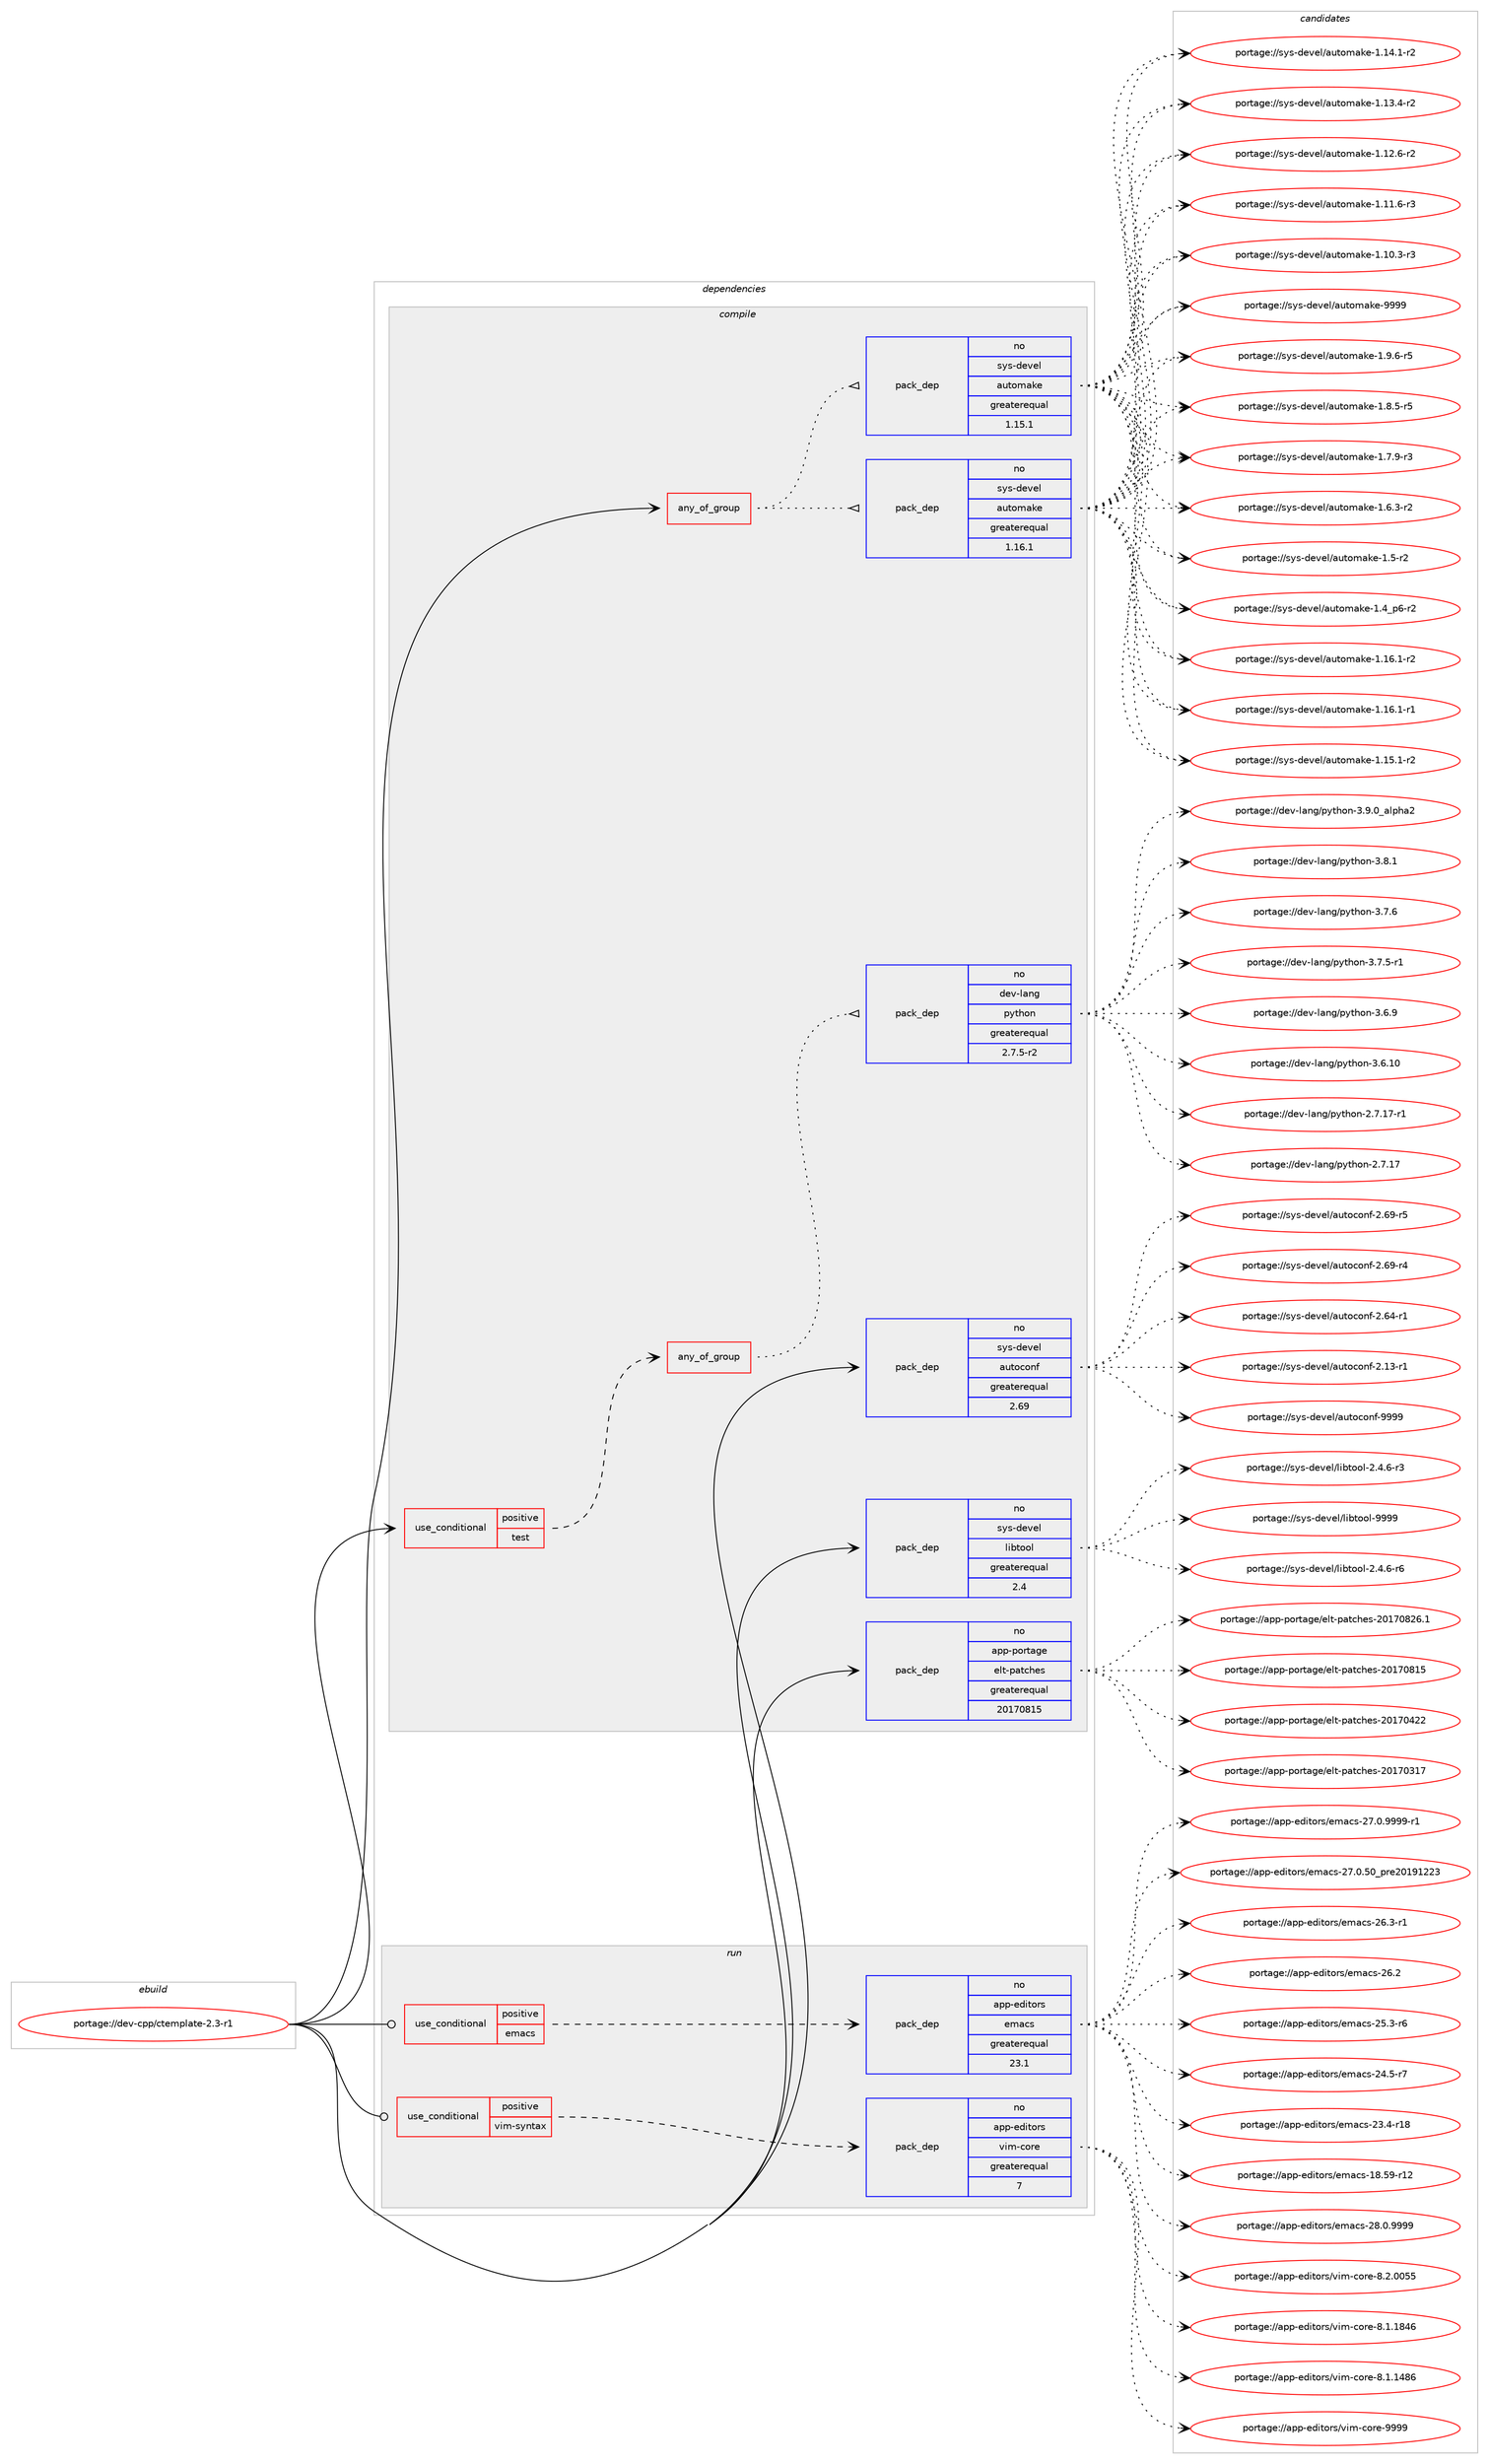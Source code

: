 digraph prolog {

# *************
# Graph options
# *************

newrank=true;
concentrate=true;
compound=true;
graph [rankdir=LR,fontname=Helvetica,fontsize=10,ranksep=1.5];#, ranksep=2.5, nodesep=0.2];
edge  [arrowhead=vee];
node  [fontname=Helvetica,fontsize=10];

# **********
# The ebuild
# **********

subgraph cluster_leftcol {
color=gray;
label=<<i>ebuild</i>>;
id [label="portage://dev-cpp/ctemplate-2.3-r1", color=red, width=4, href="../dev-cpp/ctemplate-2.3-r1.svg"];
}

# ****************
# The dependencies
# ****************

subgraph cluster_midcol {
color=gray;
label=<<i>dependencies</i>>;
subgraph cluster_compile {
fillcolor="#eeeeee";
style=filled;
label=<<i>compile</i>>;
subgraph any7094 {
dependency586498 [label=<<TABLE BORDER="0" CELLBORDER="1" CELLSPACING="0" CELLPADDING="4"><TR><TD CELLPADDING="10">any_of_group</TD></TR></TABLE>>, shape=none, color=red];subgraph pack440180 {
dependency586499 [label=<<TABLE BORDER="0" CELLBORDER="1" CELLSPACING="0" CELLPADDING="4" WIDTH="220"><TR><TD ROWSPAN="6" CELLPADDING="30">pack_dep</TD></TR><TR><TD WIDTH="110">no</TD></TR><TR><TD>sys-devel</TD></TR><TR><TD>automake</TD></TR><TR><TD>greaterequal</TD></TR><TR><TD>1.16.1</TD></TR></TABLE>>, shape=none, color=blue];
}
dependency586498:e -> dependency586499:w [weight=20,style="dotted",arrowhead="oinv"];
subgraph pack440181 {
dependency586500 [label=<<TABLE BORDER="0" CELLBORDER="1" CELLSPACING="0" CELLPADDING="4" WIDTH="220"><TR><TD ROWSPAN="6" CELLPADDING="30">pack_dep</TD></TR><TR><TD WIDTH="110">no</TD></TR><TR><TD>sys-devel</TD></TR><TR><TD>automake</TD></TR><TR><TD>greaterequal</TD></TR><TR><TD>1.15.1</TD></TR></TABLE>>, shape=none, color=blue];
}
dependency586498:e -> dependency586500:w [weight=20,style="dotted",arrowhead="oinv"];
}
id:e -> dependency586498:w [weight=20,style="solid",arrowhead="vee"];
subgraph cond138963 {
dependency586501 [label=<<TABLE BORDER="0" CELLBORDER="1" CELLSPACING="0" CELLPADDING="4"><TR><TD ROWSPAN="3" CELLPADDING="10">use_conditional</TD></TR><TR><TD>positive</TD></TR><TR><TD>test</TD></TR></TABLE>>, shape=none, color=red];
subgraph any7095 {
dependency586502 [label=<<TABLE BORDER="0" CELLBORDER="1" CELLSPACING="0" CELLPADDING="4"><TR><TD CELLPADDING="10">any_of_group</TD></TR></TABLE>>, shape=none, color=red];subgraph pack440182 {
dependency586503 [label=<<TABLE BORDER="0" CELLBORDER="1" CELLSPACING="0" CELLPADDING="4" WIDTH="220"><TR><TD ROWSPAN="6" CELLPADDING="30">pack_dep</TD></TR><TR><TD WIDTH="110">no</TD></TR><TR><TD>dev-lang</TD></TR><TR><TD>python</TD></TR><TR><TD>greaterequal</TD></TR><TR><TD>2.7.5-r2</TD></TR></TABLE>>, shape=none, color=blue];
}
dependency586502:e -> dependency586503:w [weight=20,style="dotted",arrowhead="oinv"];
}
dependency586501:e -> dependency586502:w [weight=20,style="dashed",arrowhead="vee"];
}
id:e -> dependency586501:w [weight=20,style="solid",arrowhead="vee"];
subgraph pack440183 {
dependency586504 [label=<<TABLE BORDER="0" CELLBORDER="1" CELLSPACING="0" CELLPADDING="4" WIDTH="220"><TR><TD ROWSPAN="6" CELLPADDING="30">pack_dep</TD></TR><TR><TD WIDTH="110">no</TD></TR><TR><TD>app-portage</TD></TR><TR><TD>elt-patches</TD></TR><TR><TD>greaterequal</TD></TR><TR><TD>20170815</TD></TR></TABLE>>, shape=none, color=blue];
}
id:e -> dependency586504:w [weight=20,style="solid",arrowhead="vee"];
subgraph pack440184 {
dependency586505 [label=<<TABLE BORDER="0" CELLBORDER="1" CELLSPACING="0" CELLPADDING="4" WIDTH="220"><TR><TD ROWSPAN="6" CELLPADDING="30">pack_dep</TD></TR><TR><TD WIDTH="110">no</TD></TR><TR><TD>sys-devel</TD></TR><TR><TD>autoconf</TD></TR><TR><TD>greaterequal</TD></TR><TR><TD>2.69</TD></TR></TABLE>>, shape=none, color=blue];
}
id:e -> dependency586505:w [weight=20,style="solid",arrowhead="vee"];
subgraph pack440185 {
dependency586506 [label=<<TABLE BORDER="0" CELLBORDER="1" CELLSPACING="0" CELLPADDING="4" WIDTH="220"><TR><TD ROWSPAN="6" CELLPADDING="30">pack_dep</TD></TR><TR><TD WIDTH="110">no</TD></TR><TR><TD>sys-devel</TD></TR><TR><TD>libtool</TD></TR><TR><TD>greaterequal</TD></TR><TR><TD>2.4</TD></TR></TABLE>>, shape=none, color=blue];
}
id:e -> dependency586506:w [weight=20,style="solid",arrowhead="vee"];
}
subgraph cluster_compileandrun {
fillcolor="#eeeeee";
style=filled;
label=<<i>compile and run</i>>;
}
subgraph cluster_run {
fillcolor="#eeeeee";
style=filled;
label=<<i>run</i>>;
subgraph cond138964 {
dependency586507 [label=<<TABLE BORDER="0" CELLBORDER="1" CELLSPACING="0" CELLPADDING="4"><TR><TD ROWSPAN="3" CELLPADDING="10">use_conditional</TD></TR><TR><TD>positive</TD></TR><TR><TD>emacs</TD></TR></TABLE>>, shape=none, color=red];
subgraph pack440186 {
dependency586508 [label=<<TABLE BORDER="0" CELLBORDER="1" CELLSPACING="0" CELLPADDING="4" WIDTH="220"><TR><TD ROWSPAN="6" CELLPADDING="30">pack_dep</TD></TR><TR><TD WIDTH="110">no</TD></TR><TR><TD>app-editors</TD></TR><TR><TD>emacs</TD></TR><TR><TD>greaterequal</TD></TR><TR><TD>23.1</TD></TR></TABLE>>, shape=none, color=blue];
}
dependency586507:e -> dependency586508:w [weight=20,style="dashed",arrowhead="vee"];
}
id:e -> dependency586507:w [weight=20,style="solid",arrowhead="odot"];
subgraph cond138965 {
dependency586509 [label=<<TABLE BORDER="0" CELLBORDER="1" CELLSPACING="0" CELLPADDING="4"><TR><TD ROWSPAN="3" CELLPADDING="10">use_conditional</TD></TR><TR><TD>positive</TD></TR><TR><TD>vim-syntax</TD></TR></TABLE>>, shape=none, color=red];
subgraph pack440187 {
dependency586510 [label=<<TABLE BORDER="0" CELLBORDER="1" CELLSPACING="0" CELLPADDING="4" WIDTH="220"><TR><TD ROWSPAN="6" CELLPADDING="30">pack_dep</TD></TR><TR><TD WIDTH="110">no</TD></TR><TR><TD>app-editors</TD></TR><TR><TD>vim-core</TD></TR><TR><TD>greaterequal</TD></TR><TR><TD>7</TD></TR></TABLE>>, shape=none, color=blue];
}
dependency586509:e -> dependency586510:w [weight=20,style="dashed",arrowhead="vee"];
}
id:e -> dependency586509:w [weight=20,style="solid",arrowhead="odot"];
}
}

# **************
# The candidates
# **************

subgraph cluster_choices {
rank=same;
color=gray;
label=<<i>candidates</i>>;

subgraph choice440180 {
color=black;
nodesep=1;
choice115121115451001011181011084797117116111109971071014557575757 [label="portage://sys-devel/automake-9999", color=red, width=4,href="../sys-devel/automake-9999.svg"];
choice115121115451001011181011084797117116111109971071014549465746544511453 [label="portage://sys-devel/automake-1.9.6-r5", color=red, width=4,href="../sys-devel/automake-1.9.6-r5.svg"];
choice115121115451001011181011084797117116111109971071014549465646534511453 [label="portage://sys-devel/automake-1.8.5-r5", color=red, width=4,href="../sys-devel/automake-1.8.5-r5.svg"];
choice115121115451001011181011084797117116111109971071014549465546574511451 [label="portage://sys-devel/automake-1.7.9-r3", color=red, width=4,href="../sys-devel/automake-1.7.9-r3.svg"];
choice115121115451001011181011084797117116111109971071014549465446514511450 [label="portage://sys-devel/automake-1.6.3-r2", color=red, width=4,href="../sys-devel/automake-1.6.3-r2.svg"];
choice11512111545100101118101108479711711611110997107101454946534511450 [label="portage://sys-devel/automake-1.5-r2", color=red, width=4,href="../sys-devel/automake-1.5-r2.svg"];
choice115121115451001011181011084797117116111109971071014549465295112544511450 [label="portage://sys-devel/automake-1.4_p6-r2", color=red, width=4,href="../sys-devel/automake-1.4_p6-r2.svg"];
choice11512111545100101118101108479711711611110997107101454946495446494511450 [label="portage://sys-devel/automake-1.16.1-r2", color=red, width=4,href="../sys-devel/automake-1.16.1-r2.svg"];
choice11512111545100101118101108479711711611110997107101454946495446494511449 [label="portage://sys-devel/automake-1.16.1-r1", color=red, width=4,href="../sys-devel/automake-1.16.1-r1.svg"];
choice11512111545100101118101108479711711611110997107101454946495346494511450 [label="portage://sys-devel/automake-1.15.1-r2", color=red, width=4,href="../sys-devel/automake-1.15.1-r2.svg"];
choice11512111545100101118101108479711711611110997107101454946495246494511450 [label="portage://sys-devel/automake-1.14.1-r2", color=red, width=4,href="../sys-devel/automake-1.14.1-r2.svg"];
choice11512111545100101118101108479711711611110997107101454946495146524511450 [label="portage://sys-devel/automake-1.13.4-r2", color=red, width=4,href="../sys-devel/automake-1.13.4-r2.svg"];
choice11512111545100101118101108479711711611110997107101454946495046544511450 [label="portage://sys-devel/automake-1.12.6-r2", color=red, width=4,href="../sys-devel/automake-1.12.6-r2.svg"];
choice11512111545100101118101108479711711611110997107101454946494946544511451 [label="portage://sys-devel/automake-1.11.6-r3", color=red, width=4,href="../sys-devel/automake-1.11.6-r3.svg"];
choice11512111545100101118101108479711711611110997107101454946494846514511451 [label="portage://sys-devel/automake-1.10.3-r3", color=red, width=4,href="../sys-devel/automake-1.10.3-r3.svg"];
dependency586499:e -> choice115121115451001011181011084797117116111109971071014557575757:w [style=dotted,weight="100"];
dependency586499:e -> choice115121115451001011181011084797117116111109971071014549465746544511453:w [style=dotted,weight="100"];
dependency586499:e -> choice115121115451001011181011084797117116111109971071014549465646534511453:w [style=dotted,weight="100"];
dependency586499:e -> choice115121115451001011181011084797117116111109971071014549465546574511451:w [style=dotted,weight="100"];
dependency586499:e -> choice115121115451001011181011084797117116111109971071014549465446514511450:w [style=dotted,weight="100"];
dependency586499:e -> choice11512111545100101118101108479711711611110997107101454946534511450:w [style=dotted,weight="100"];
dependency586499:e -> choice115121115451001011181011084797117116111109971071014549465295112544511450:w [style=dotted,weight="100"];
dependency586499:e -> choice11512111545100101118101108479711711611110997107101454946495446494511450:w [style=dotted,weight="100"];
dependency586499:e -> choice11512111545100101118101108479711711611110997107101454946495446494511449:w [style=dotted,weight="100"];
dependency586499:e -> choice11512111545100101118101108479711711611110997107101454946495346494511450:w [style=dotted,weight="100"];
dependency586499:e -> choice11512111545100101118101108479711711611110997107101454946495246494511450:w [style=dotted,weight="100"];
dependency586499:e -> choice11512111545100101118101108479711711611110997107101454946495146524511450:w [style=dotted,weight="100"];
dependency586499:e -> choice11512111545100101118101108479711711611110997107101454946495046544511450:w [style=dotted,weight="100"];
dependency586499:e -> choice11512111545100101118101108479711711611110997107101454946494946544511451:w [style=dotted,weight="100"];
dependency586499:e -> choice11512111545100101118101108479711711611110997107101454946494846514511451:w [style=dotted,weight="100"];
}
subgraph choice440181 {
color=black;
nodesep=1;
choice115121115451001011181011084797117116111109971071014557575757 [label="portage://sys-devel/automake-9999", color=red, width=4,href="../sys-devel/automake-9999.svg"];
choice115121115451001011181011084797117116111109971071014549465746544511453 [label="portage://sys-devel/automake-1.9.6-r5", color=red, width=4,href="../sys-devel/automake-1.9.6-r5.svg"];
choice115121115451001011181011084797117116111109971071014549465646534511453 [label="portage://sys-devel/automake-1.8.5-r5", color=red, width=4,href="../sys-devel/automake-1.8.5-r5.svg"];
choice115121115451001011181011084797117116111109971071014549465546574511451 [label="portage://sys-devel/automake-1.7.9-r3", color=red, width=4,href="../sys-devel/automake-1.7.9-r3.svg"];
choice115121115451001011181011084797117116111109971071014549465446514511450 [label="portage://sys-devel/automake-1.6.3-r2", color=red, width=4,href="../sys-devel/automake-1.6.3-r2.svg"];
choice11512111545100101118101108479711711611110997107101454946534511450 [label="portage://sys-devel/automake-1.5-r2", color=red, width=4,href="../sys-devel/automake-1.5-r2.svg"];
choice115121115451001011181011084797117116111109971071014549465295112544511450 [label="portage://sys-devel/automake-1.4_p6-r2", color=red, width=4,href="../sys-devel/automake-1.4_p6-r2.svg"];
choice11512111545100101118101108479711711611110997107101454946495446494511450 [label="portage://sys-devel/automake-1.16.1-r2", color=red, width=4,href="../sys-devel/automake-1.16.1-r2.svg"];
choice11512111545100101118101108479711711611110997107101454946495446494511449 [label="portage://sys-devel/automake-1.16.1-r1", color=red, width=4,href="../sys-devel/automake-1.16.1-r1.svg"];
choice11512111545100101118101108479711711611110997107101454946495346494511450 [label="portage://sys-devel/automake-1.15.1-r2", color=red, width=4,href="../sys-devel/automake-1.15.1-r2.svg"];
choice11512111545100101118101108479711711611110997107101454946495246494511450 [label="portage://sys-devel/automake-1.14.1-r2", color=red, width=4,href="../sys-devel/automake-1.14.1-r2.svg"];
choice11512111545100101118101108479711711611110997107101454946495146524511450 [label="portage://sys-devel/automake-1.13.4-r2", color=red, width=4,href="../sys-devel/automake-1.13.4-r2.svg"];
choice11512111545100101118101108479711711611110997107101454946495046544511450 [label="portage://sys-devel/automake-1.12.6-r2", color=red, width=4,href="../sys-devel/automake-1.12.6-r2.svg"];
choice11512111545100101118101108479711711611110997107101454946494946544511451 [label="portage://sys-devel/automake-1.11.6-r3", color=red, width=4,href="../sys-devel/automake-1.11.6-r3.svg"];
choice11512111545100101118101108479711711611110997107101454946494846514511451 [label="portage://sys-devel/automake-1.10.3-r3", color=red, width=4,href="../sys-devel/automake-1.10.3-r3.svg"];
dependency586500:e -> choice115121115451001011181011084797117116111109971071014557575757:w [style=dotted,weight="100"];
dependency586500:e -> choice115121115451001011181011084797117116111109971071014549465746544511453:w [style=dotted,weight="100"];
dependency586500:e -> choice115121115451001011181011084797117116111109971071014549465646534511453:w [style=dotted,weight="100"];
dependency586500:e -> choice115121115451001011181011084797117116111109971071014549465546574511451:w [style=dotted,weight="100"];
dependency586500:e -> choice115121115451001011181011084797117116111109971071014549465446514511450:w [style=dotted,weight="100"];
dependency586500:e -> choice11512111545100101118101108479711711611110997107101454946534511450:w [style=dotted,weight="100"];
dependency586500:e -> choice115121115451001011181011084797117116111109971071014549465295112544511450:w [style=dotted,weight="100"];
dependency586500:e -> choice11512111545100101118101108479711711611110997107101454946495446494511450:w [style=dotted,weight="100"];
dependency586500:e -> choice11512111545100101118101108479711711611110997107101454946495446494511449:w [style=dotted,weight="100"];
dependency586500:e -> choice11512111545100101118101108479711711611110997107101454946495346494511450:w [style=dotted,weight="100"];
dependency586500:e -> choice11512111545100101118101108479711711611110997107101454946495246494511450:w [style=dotted,weight="100"];
dependency586500:e -> choice11512111545100101118101108479711711611110997107101454946495146524511450:w [style=dotted,weight="100"];
dependency586500:e -> choice11512111545100101118101108479711711611110997107101454946495046544511450:w [style=dotted,weight="100"];
dependency586500:e -> choice11512111545100101118101108479711711611110997107101454946494946544511451:w [style=dotted,weight="100"];
dependency586500:e -> choice11512111545100101118101108479711711611110997107101454946494846514511451:w [style=dotted,weight="100"];
}
subgraph choice440182 {
color=black;
nodesep=1;
choice10010111845108971101034711212111610411111045514657464895971081121049750 [label="portage://dev-lang/python-3.9.0_alpha2", color=red, width=4,href="../dev-lang/python-3.9.0_alpha2.svg"];
choice100101118451089711010347112121116104111110455146564649 [label="portage://dev-lang/python-3.8.1", color=red, width=4,href="../dev-lang/python-3.8.1.svg"];
choice100101118451089711010347112121116104111110455146554654 [label="portage://dev-lang/python-3.7.6", color=red, width=4,href="../dev-lang/python-3.7.6.svg"];
choice1001011184510897110103471121211161041111104551465546534511449 [label="portage://dev-lang/python-3.7.5-r1", color=red, width=4,href="../dev-lang/python-3.7.5-r1.svg"];
choice100101118451089711010347112121116104111110455146544657 [label="portage://dev-lang/python-3.6.9", color=red, width=4,href="../dev-lang/python-3.6.9.svg"];
choice10010111845108971101034711212111610411111045514654464948 [label="portage://dev-lang/python-3.6.10", color=red, width=4,href="../dev-lang/python-3.6.10.svg"];
choice100101118451089711010347112121116104111110455046554649554511449 [label="portage://dev-lang/python-2.7.17-r1", color=red, width=4,href="../dev-lang/python-2.7.17-r1.svg"];
choice10010111845108971101034711212111610411111045504655464955 [label="portage://dev-lang/python-2.7.17", color=red, width=4,href="../dev-lang/python-2.7.17.svg"];
dependency586503:e -> choice10010111845108971101034711212111610411111045514657464895971081121049750:w [style=dotted,weight="100"];
dependency586503:e -> choice100101118451089711010347112121116104111110455146564649:w [style=dotted,weight="100"];
dependency586503:e -> choice100101118451089711010347112121116104111110455146554654:w [style=dotted,weight="100"];
dependency586503:e -> choice1001011184510897110103471121211161041111104551465546534511449:w [style=dotted,weight="100"];
dependency586503:e -> choice100101118451089711010347112121116104111110455146544657:w [style=dotted,weight="100"];
dependency586503:e -> choice10010111845108971101034711212111610411111045514654464948:w [style=dotted,weight="100"];
dependency586503:e -> choice100101118451089711010347112121116104111110455046554649554511449:w [style=dotted,weight="100"];
dependency586503:e -> choice10010111845108971101034711212111610411111045504655464955:w [style=dotted,weight="100"];
}
subgraph choice440183 {
color=black;
nodesep=1;
choice971121124511211111411697103101471011081164511297116991041011154550484955485650544649 [label="portage://app-portage/elt-patches-20170826.1", color=red, width=4,href="../app-portage/elt-patches-20170826.1.svg"];
choice97112112451121111141169710310147101108116451129711699104101115455048495548564953 [label="portage://app-portage/elt-patches-20170815", color=red, width=4,href="../app-portage/elt-patches-20170815.svg"];
choice97112112451121111141169710310147101108116451129711699104101115455048495548525050 [label="portage://app-portage/elt-patches-20170422", color=red, width=4,href="../app-portage/elt-patches-20170422.svg"];
choice97112112451121111141169710310147101108116451129711699104101115455048495548514955 [label="portage://app-portage/elt-patches-20170317", color=red, width=4,href="../app-portage/elt-patches-20170317.svg"];
dependency586504:e -> choice971121124511211111411697103101471011081164511297116991041011154550484955485650544649:w [style=dotted,weight="100"];
dependency586504:e -> choice97112112451121111141169710310147101108116451129711699104101115455048495548564953:w [style=dotted,weight="100"];
dependency586504:e -> choice97112112451121111141169710310147101108116451129711699104101115455048495548525050:w [style=dotted,weight="100"];
dependency586504:e -> choice97112112451121111141169710310147101108116451129711699104101115455048495548514955:w [style=dotted,weight="100"];
}
subgraph choice440184 {
color=black;
nodesep=1;
choice115121115451001011181011084797117116111991111101024557575757 [label="portage://sys-devel/autoconf-9999", color=red, width=4,href="../sys-devel/autoconf-9999.svg"];
choice1151211154510010111810110847971171161119911111010245504654574511453 [label="portage://sys-devel/autoconf-2.69-r5", color=red, width=4,href="../sys-devel/autoconf-2.69-r5.svg"];
choice1151211154510010111810110847971171161119911111010245504654574511452 [label="portage://sys-devel/autoconf-2.69-r4", color=red, width=4,href="../sys-devel/autoconf-2.69-r4.svg"];
choice1151211154510010111810110847971171161119911111010245504654524511449 [label="portage://sys-devel/autoconf-2.64-r1", color=red, width=4,href="../sys-devel/autoconf-2.64-r1.svg"];
choice1151211154510010111810110847971171161119911111010245504649514511449 [label="portage://sys-devel/autoconf-2.13-r1", color=red, width=4,href="../sys-devel/autoconf-2.13-r1.svg"];
dependency586505:e -> choice115121115451001011181011084797117116111991111101024557575757:w [style=dotted,weight="100"];
dependency586505:e -> choice1151211154510010111810110847971171161119911111010245504654574511453:w [style=dotted,weight="100"];
dependency586505:e -> choice1151211154510010111810110847971171161119911111010245504654574511452:w [style=dotted,weight="100"];
dependency586505:e -> choice1151211154510010111810110847971171161119911111010245504654524511449:w [style=dotted,weight="100"];
dependency586505:e -> choice1151211154510010111810110847971171161119911111010245504649514511449:w [style=dotted,weight="100"];
}
subgraph choice440185 {
color=black;
nodesep=1;
choice1151211154510010111810110847108105981161111111084557575757 [label="portage://sys-devel/libtool-9999", color=red, width=4,href="../sys-devel/libtool-9999.svg"];
choice1151211154510010111810110847108105981161111111084550465246544511454 [label="portage://sys-devel/libtool-2.4.6-r6", color=red, width=4,href="../sys-devel/libtool-2.4.6-r6.svg"];
choice1151211154510010111810110847108105981161111111084550465246544511451 [label="portage://sys-devel/libtool-2.4.6-r3", color=red, width=4,href="../sys-devel/libtool-2.4.6-r3.svg"];
dependency586506:e -> choice1151211154510010111810110847108105981161111111084557575757:w [style=dotted,weight="100"];
dependency586506:e -> choice1151211154510010111810110847108105981161111111084550465246544511454:w [style=dotted,weight="100"];
dependency586506:e -> choice1151211154510010111810110847108105981161111111084550465246544511451:w [style=dotted,weight="100"];
}
subgraph choice440186 {
color=black;
nodesep=1;
choice971121124510110010511611111411547101109979911545505646484657575757 [label="portage://app-editors/emacs-28.0.9999", color=red, width=4,href="../app-editors/emacs-28.0.9999.svg"];
choice9711211245101100105116111114115471011099799115455055464846575757574511449 [label="portage://app-editors/emacs-27.0.9999-r1", color=red, width=4,href="../app-editors/emacs-27.0.9999-r1.svg"];
choice97112112451011001051161111141154710110997991154550554648465348951121141015048495749505051 [label="portage://app-editors/emacs-27.0.50_pre20191223", color=red, width=4,href="../app-editors/emacs-27.0.50_pre20191223.svg"];
choice971121124510110010511611111411547101109979911545505446514511449 [label="portage://app-editors/emacs-26.3-r1", color=red, width=4,href="../app-editors/emacs-26.3-r1.svg"];
choice97112112451011001051161111141154710110997991154550544650 [label="portage://app-editors/emacs-26.2", color=red, width=4,href="../app-editors/emacs-26.2.svg"];
choice971121124510110010511611111411547101109979911545505346514511454 [label="portage://app-editors/emacs-25.3-r6", color=red, width=4,href="../app-editors/emacs-25.3-r6.svg"];
choice971121124510110010511611111411547101109979911545505246534511455 [label="portage://app-editors/emacs-24.5-r7", color=red, width=4,href="../app-editors/emacs-24.5-r7.svg"];
choice97112112451011001051161111141154710110997991154550514652451144956 [label="portage://app-editors/emacs-23.4-r18", color=red, width=4,href="../app-editors/emacs-23.4-r18.svg"];
choice9711211245101100105116111114115471011099799115454956465357451144950 [label="portage://app-editors/emacs-18.59-r12", color=red, width=4,href="../app-editors/emacs-18.59-r12.svg"];
dependency586508:e -> choice971121124510110010511611111411547101109979911545505646484657575757:w [style=dotted,weight="100"];
dependency586508:e -> choice9711211245101100105116111114115471011099799115455055464846575757574511449:w [style=dotted,weight="100"];
dependency586508:e -> choice97112112451011001051161111141154710110997991154550554648465348951121141015048495749505051:w [style=dotted,weight="100"];
dependency586508:e -> choice971121124510110010511611111411547101109979911545505446514511449:w [style=dotted,weight="100"];
dependency586508:e -> choice97112112451011001051161111141154710110997991154550544650:w [style=dotted,weight="100"];
dependency586508:e -> choice971121124510110010511611111411547101109979911545505346514511454:w [style=dotted,weight="100"];
dependency586508:e -> choice971121124510110010511611111411547101109979911545505246534511455:w [style=dotted,weight="100"];
dependency586508:e -> choice97112112451011001051161111141154710110997991154550514652451144956:w [style=dotted,weight="100"];
dependency586508:e -> choice9711211245101100105116111114115471011099799115454956465357451144950:w [style=dotted,weight="100"];
}
subgraph choice440187 {
color=black;
nodesep=1;
choice97112112451011001051161111141154711810510945991111141014557575757 [label="portage://app-editors/vim-core-9999", color=red, width=4,href="../app-editors/vim-core-9999.svg"];
choice9711211245101100105116111114115471181051094599111114101455646504648485353 [label="portage://app-editors/vim-core-8.2.0055", color=red, width=4,href="../app-editors/vim-core-8.2.0055.svg"];
choice9711211245101100105116111114115471181051094599111114101455646494649565254 [label="portage://app-editors/vim-core-8.1.1846", color=red, width=4,href="../app-editors/vim-core-8.1.1846.svg"];
choice9711211245101100105116111114115471181051094599111114101455646494649525654 [label="portage://app-editors/vim-core-8.1.1486", color=red, width=4,href="../app-editors/vim-core-8.1.1486.svg"];
dependency586510:e -> choice97112112451011001051161111141154711810510945991111141014557575757:w [style=dotted,weight="100"];
dependency586510:e -> choice9711211245101100105116111114115471181051094599111114101455646504648485353:w [style=dotted,weight="100"];
dependency586510:e -> choice9711211245101100105116111114115471181051094599111114101455646494649565254:w [style=dotted,weight="100"];
dependency586510:e -> choice9711211245101100105116111114115471181051094599111114101455646494649525654:w [style=dotted,weight="100"];
}
}

}
